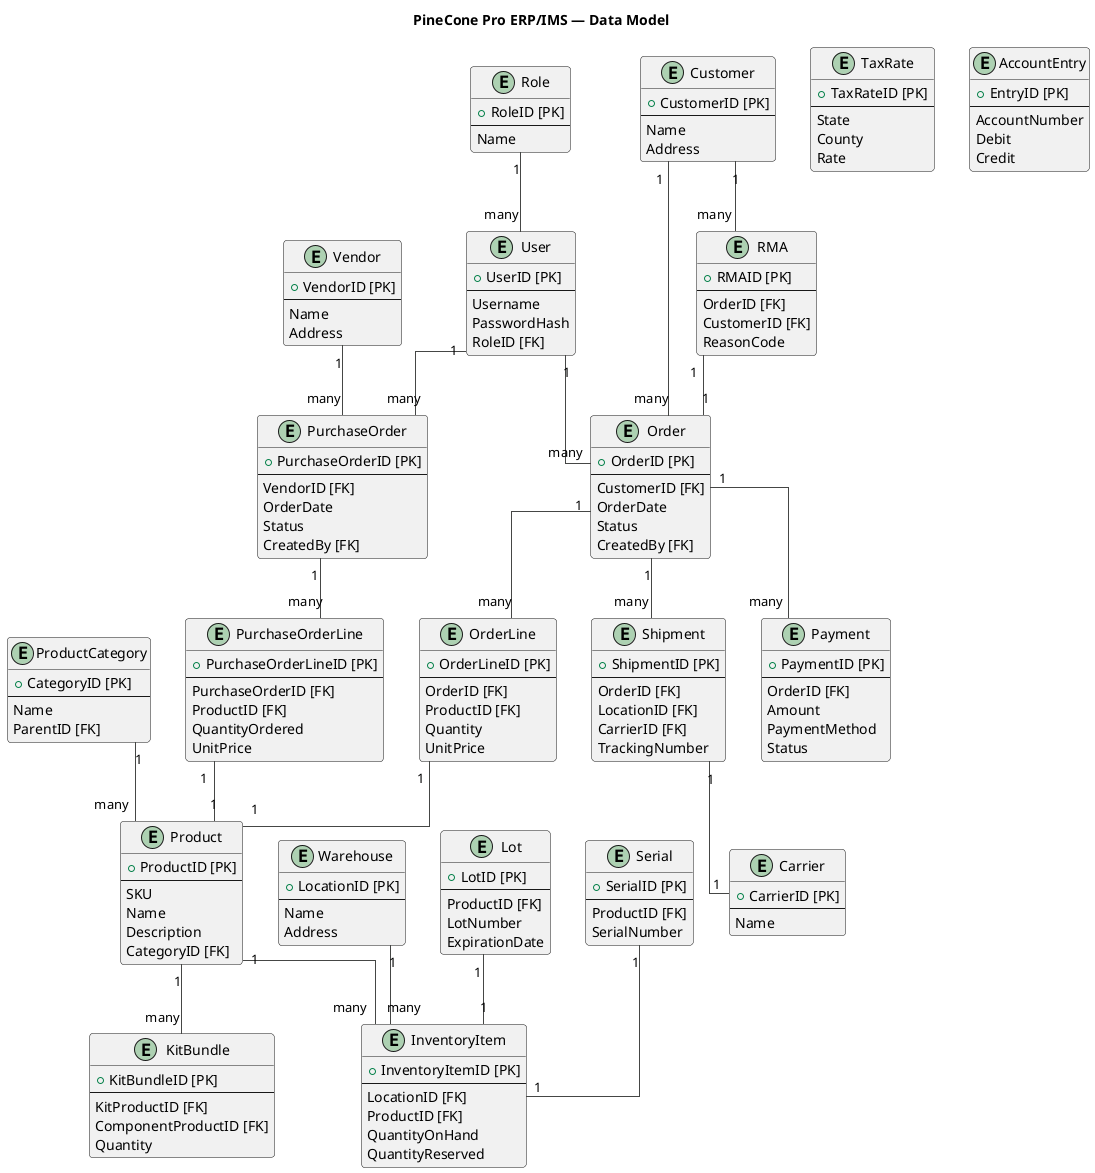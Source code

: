 @startuml PineCone Pro ERP/IMS — Data Model
!theme vibrant
title PineCone Pro ERP/IMS — Data Model

skinparam linetype ortho

entity "Product" as Product {
  + ProductID [PK]
  --
  SKU
  Name
  Description
  CategoryID [FK]
}

entity "ProductCategory" as ProductCategory {
  + CategoryID [PK]
  --
  Name
  ParentID [FK]
}

entity "KitBundle" as KitBundle {
  + KitBundleID [PK]
  --
  KitProductID [FK]
  ComponentProductID [FK]
  Quantity
}

entity "Vendor" as Vendor {
  + VendorID [PK]
  --
  Name
  Address
}

entity "Customer" as Customer {
  + CustomerID [PK]
  --
  Name
  Address
}

entity "PurchaseOrder" as PurchaseOrder {
  + PurchaseOrderID [PK]
  --
  VendorID [FK]
  OrderDate
  Status
  CreatedBy [FK]
}

entity "PurchaseOrderLine" as PurchaseOrderLine {
  + PurchaseOrderLineID [PK]
  --
  PurchaseOrderID [FK]
  ProductID [FK]
  QuantityOrdered
  UnitPrice
}

entity "Warehouse" as Warehouse {
  + LocationID [PK]
  --
  Name
  Address
}

entity "InventoryItem" as InventoryItem {
  + InventoryItemID [PK]
  --
  LocationID [FK]
  ProductID [FK]
  QuantityOnHand
  QuantityReserved
}

entity "Lot" as Lot {
  + LotID [PK]
  --
  ProductID [FK]
  LotNumber
  ExpirationDate
}

entity "Serial" as Serial {
  + SerialID [PK]
  --
  ProductID [FK]
  SerialNumber
}

entity "Order" as Order {
  + OrderID [PK]
  --
  CustomerID [FK]
  OrderDate
  Status
  CreatedBy [FK]
}

entity "OrderLine" as OrderLine {
  + OrderLineID [PK]
  --
  OrderID [FK]
  ProductID [FK]
  Quantity
  UnitPrice
}

entity "Shipment" as Shipment {
  + ShipmentID [PK]
  --
  OrderID [FK]
  LocationID [FK]
  CarrierID [FK]
  TrackingNumber
}

entity "Carrier" as Carrier {
    + CarrierID [PK]
    --
    Name
}

entity "Payment" as Payment {
    + PaymentID [PK]
    --
    OrderID [FK]
    Amount
    PaymentMethod
    Status
}

entity "RMA" as RMA {
  + RMAID [PK]
  --
  OrderID [FK]
  CustomerID [FK]
  ReasonCode
}

entity "TaxRate" as TaxRate {
  + TaxRateID [PK]
  --
  State
  County
  Rate
}

entity "AccountEntry" as AccountEntry {
  + EntryID [PK]
  --
  AccountNumber
  Debit
  Credit
}

entity "User" as User {
  + UserID [PK]
  --
  Username
  PasswordHash
  RoleID [FK]
}

entity "Role" as Role {
  + RoleID [PK]
  --
  Name
}

ProductCategory "1" -- "many" Product
Product "1" -- "many" KitBundle
Vendor "1" -- "many" PurchaseOrder
Customer "1" -- "many" Order
Customer "1" -- "many" RMA
PurchaseOrder "1" -- "many" PurchaseOrderLine
PurchaseOrderLine "1" -- "1" Product
Warehouse "1" -- "many" InventoryItem
Product "1" -- "many" InventoryItem
Order "1" -- "many" OrderLine
Order "1" -- "many" Shipment
Order "1" -- "many" Payment
OrderLine "1" -- "1" Product
Shipment "1" -- "1" Carrier
RMA "1" -- "1" Order
Lot "1" -- "1" InventoryItem
Serial "1" -- "1" InventoryItem
User "1" -- "many" PurchaseOrder
User "1" -- "many" Order
Role "1" -- "many" User
@enduml
